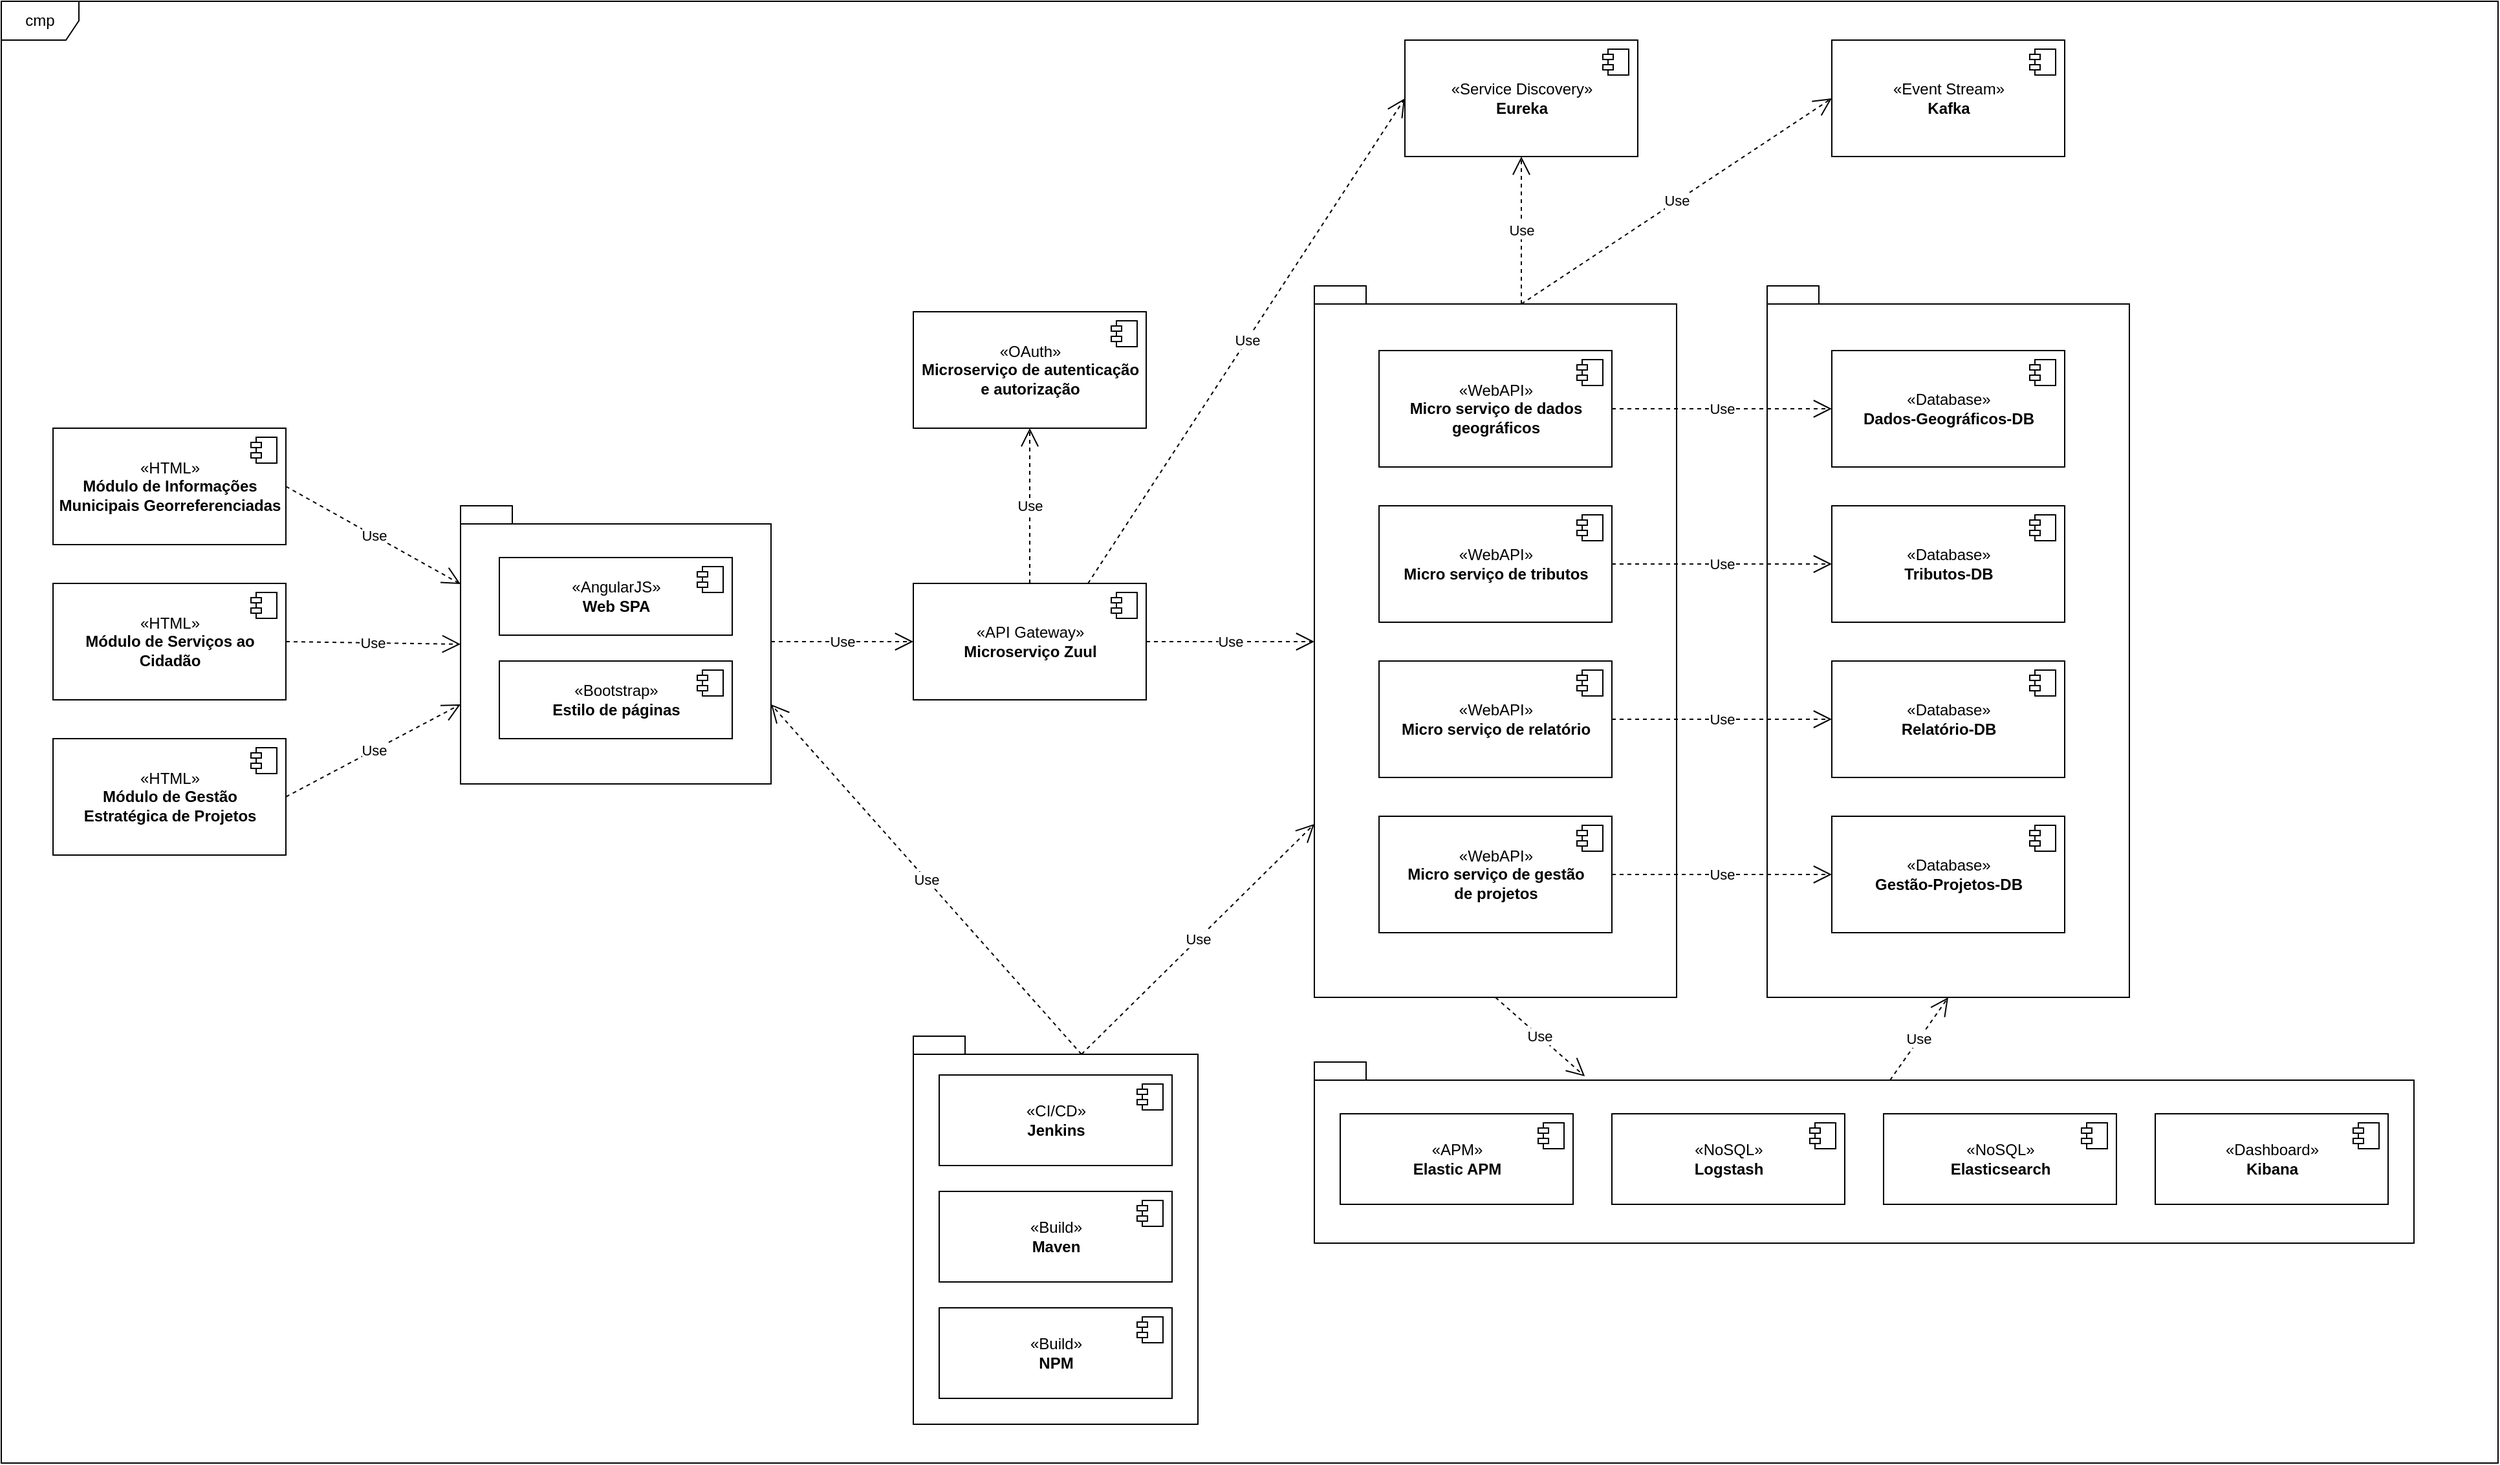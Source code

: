 <mxfile version="14.5.10" type="device"><diagram id="cscftTOlh_E6-0Rdv6Ml" name="Page-1"><mxGraphModel dx="3220" dy="1063" grid="1" gridSize="10" guides="1" tooltips="1" connect="1" arrows="1" fold="1" page="1" pageScale="1" pageWidth="850" pageHeight="1100" math="0" shadow="0"><root><mxCell id="0"/><mxCell id="1" parent="0"/><mxCell id="m4g5VAquagBu3URyxgkh-61" value="cmp" style="shape=umlFrame;whiteSpace=wrap;html=1;" parent="1" vertex="1"><mxGeometry x="-790" y="30" width="1930" height="1130" as="geometry"/></mxCell><mxCell id="m4g5VAquagBu3URyxgkh-53" value="" style="shape=folder;fontStyle=1;spacingTop=10;tabWidth=40;tabHeight=14;tabPosition=left;html=1;" parent="1" vertex="1"><mxGeometry x="-435" y="420" width="240" height="215" as="geometry"/></mxCell><mxCell id="m4g5VAquagBu3URyxgkh-37" value="" style="shape=folder;fontStyle=1;spacingTop=10;tabWidth=40;tabHeight=14;tabPosition=left;html=1;" parent="1" vertex="1"><mxGeometry x="575" y="250" width="280" height="550" as="geometry"/></mxCell><mxCell id="m4g5VAquagBu3URyxgkh-33" value="" style="shape=folder;fontStyle=1;spacingTop=10;tabWidth=40;tabHeight=14;tabPosition=left;html=1;" parent="1" vertex="1"><mxGeometry x="225" y="850" width="850" height="140" as="geometry"/></mxCell><mxCell id="m4g5VAquagBu3URyxgkh-17" value="" style="shape=folder;fontStyle=1;spacingTop=10;tabWidth=40;tabHeight=14;tabPosition=left;html=1;" parent="1" vertex="1"><mxGeometry x="-85" y="830" width="220" height="300" as="geometry"/></mxCell><mxCell id="m4g5VAquagBu3URyxgkh-3" value="" style="shape=folder;fontStyle=1;spacingTop=10;tabWidth=40;tabHeight=14;tabPosition=left;html=1;" parent="1" vertex="1"><mxGeometry x="225" y="250" width="280" height="550" as="geometry"/></mxCell><mxCell id="AFF5W_mdTSgkFH5la-7r-1" value="«OAuth»&lt;br&gt;&lt;b&gt;Microserviço de autenticação &lt;br&gt;e autorização&lt;/b&gt;" style="html=1;dropTarget=0;" parent="1" vertex="1"><mxGeometry x="-85" y="270" width="180" height="90" as="geometry"/></mxCell><mxCell id="AFF5W_mdTSgkFH5la-7r-2" value="" style="shape=module;jettyWidth=8;jettyHeight=4;" parent="AFF5W_mdTSgkFH5la-7r-1" vertex="1"><mxGeometry x="1" width="20" height="20" relative="1" as="geometry"><mxPoint x="-27" y="7" as="offset"/></mxGeometry></mxCell><mxCell id="AFF5W_mdTSgkFH5la-7r-3" value="«API Gateway»&lt;br&gt;&lt;b&gt;Microserviço Zuul&lt;/b&gt;" style="html=1;dropTarget=0;" parent="1" vertex="1"><mxGeometry x="-85" y="480" width="180" height="90" as="geometry"/></mxCell><mxCell id="AFF5W_mdTSgkFH5la-7r-4" value="" style="shape=module;jettyWidth=8;jettyHeight=4;" parent="AFF5W_mdTSgkFH5la-7r-3" vertex="1"><mxGeometry x="1" width="20" height="20" relative="1" as="geometry"><mxPoint x="-27" y="7" as="offset"/></mxGeometry></mxCell><mxCell id="AFF5W_mdTSgkFH5la-7r-5" value="Use" style="endArrow=open;endSize=12;dashed=1;html=1;exitX=0.5;exitY=0;exitDx=0;exitDy=0;entryX=0.5;entryY=1;entryDx=0;entryDy=0;" parent="1" source="AFF5W_mdTSgkFH5la-7r-3" target="AFF5W_mdTSgkFH5la-7r-1" edge="1"><mxGeometry width="160" relative="1" as="geometry"><mxPoint x="-75" y="310" as="sourcePoint"/><mxPoint x="85" y="310" as="targetPoint"/></mxGeometry></mxCell><mxCell id="AFF5W_mdTSgkFH5la-7r-6" value="«WebAPI»&lt;br&gt;&lt;b&gt;Micro serviço de relatório&lt;/b&gt;" style="html=1;dropTarget=0;" parent="1" vertex="1"><mxGeometry x="275" y="540" width="180" height="90" as="geometry"/></mxCell><mxCell id="AFF5W_mdTSgkFH5la-7r-7" value="" style="shape=module;jettyWidth=8;jettyHeight=4;" parent="AFF5W_mdTSgkFH5la-7r-6" vertex="1"><mxGeometry x="1" width="20" height="20" relative="1" as="geometry"><mxPoint x="-27" y="7" as="offset"/></mxGeometry></mxCell><mxCell id="AFF5W_mdTSgkFH5la-7r-8" value="«WebAPI»&lt;br&gt;&lt;b&gt;Micro serviço de gestão&lt;br&gt;de projetos&lt;br&gt;&lt;/b&gt;" style="html=1;dropTarget=0;" parent="1" vertex="1"><mxGeometry x="275" y="660" width="180" height="90" as="geometry"/></mxCell><mxCell id="AFF5W_mdTSgkFH5la-7r-9" value="" style="shape=module;jettyWidth=8;jettyHeight=4;" parent="AFF5W_mdTSgkFH5la-7r-8" vertex="1"><mxGeometry x="1" width="20" height="20" relative="1" as="geometry"><mxPoint x="-27" y="7" as="offset"/></mxGeometry></mxCell><mxCell id="AFF5W_mdTSgkFH5la-7r-10" value="«WebAPI»&lt;br&gt;&lt;b&gt;Micro serviço de tributos&lt;br&gt;&lt;/b&gt;" style="html=1;dropTarget=0;" parent="1" vertex="1"><mxGeometry x="275" y="420" width="180" height="90" as="geometry"/></mxCell><mxCell id="AFF5W_mdTSgkFH5la-7r-11" value="" style="shape=module;jettyWidth=8;jettyHeight=4;" parent="AFF5W_mdTSgkFH5la-7r-10" vertex="1"><mxGeometry x="1" width="20" height="20" relative="1" as="geometry"><mxPoint x="-27" y="7" as="offset"/></mxGeometry></mxCell><mxCell id="AFF5W_mdTSgkFH5la-7r-12" value="«WebAPI»&lt;br&gt;&lt;b&gt;Micro serviço de dados&lt;br&gt;geográficos&lt;br&gt;&lt;/b&gt;" style="html=1;dropTarget=0;" parent="1" vertex="1"><mxGeometry x="275" y="300" width="180" height="90" as="geometry"/></mxCell><mxCell id="AFF5W_mdTSgkFH5la-7r-13" value="" style="shape=module;jettyWidth=8;jettyHeight=4;" parent="AFF5W_mdTSgkFH5la-7r-12" vertex="1"><mxGeometry x="1" width="20" height="20" relative="1" as="geometry"><mxPoint x="-27" y="7" as="offset"/></mxGeometry></mxCell><mxCell id="AFF5W_mdTSgkFH5la-7r-26" value="«Database»&lt;br&gt;&lt;b&gt;Dados-Geográficos-DB&lt;/b&gt;" style="html=1;dropTarget=0;" parent="1" vertex="1"><mxGeometry x="625" y="300" width="180" height="90" as="geometry"/></mxCell><mxCell id="AFF5W_mdTSgkFH5la-7r-27" value="" style="shape=module;jettyWidth=8;jettyHeight=4;" parent="AFF5W_mdTSgkFH5la-7r-26" vertex="1"><mxGeometry x="1" width="20" height="20" relative="1" as="geometry"><mxPoint x="-27" y="7" as="offset"/></mxGeometry></mxCell><mxCell id="AFF5W_mdTSgkFH5la-7r-28" value="«Database»&lt;br&gt;&lt;b&gt;Tributos-DB&lt;/b&gt;" style="html=1;dropTarget=0;" parent="1" vertex="1"><mxGeometry x="625" y="420" width="180" height="90" as="geometry"/></mxCell><mxCell id="AFF5W_mdTSgkFH5la-7r-29" value="" style="shape=module;jettyWidth=8;jettyHeight=4;" parent="AFF5W_mdTSgkFH5la-7r-28" vertex="1"><mxGeometry x="1" width="20" height="20" relative="1" as="geometry"><mxPoint x="-27" y="7" as="offset"/></mxGeometry></mxCell><mxCell id="AFF5W_mdTSgkFH5la-7r-30" value="«Database»&lt;br&gt;&lt;b&gt;Relatório-DB&lt;/b&gt;" style="html=1;dropTarget=0;" parent="1" vertex="1"><mxGeometry x="625" y="540" width="180" height="90" as="geometry"/></mxCell><mxCell id="AFF5W_mdTSgkFH5la-7r-31" value="" style="shape=module;jettyWidth=8;jettyHeight=4;" parent="AFF5W_mdTSgkFH5la-7r-30" vertex="1"><mxGeometry x="1" width="20" height="20" relative="1" as="geometry"><mxPoint x="-27" y="7" as="offset"/></mxGeometry></mxCell><mxCell id="AFF5W_mdTSgkFH5la-7r-32" value="«Database»&lt;br&gt;&lt;b&gt;Gestão-Projetos-DB&lt;/b&gt;" style="html=1;dropTarget=0;" parent="1" vertex="1"><mxGeometry x="625" y="660" width="180" height="90" as="geometry"/></mxCell><mxCell id="AFF5W_mdTSgkFH5la-7r-33" value="" style="shape=module;jettyWidth=8;jettyHeight=4;" parent="AFF5W_mdTSgkFH5la-7r-32" vertex="1"><mxGeometry x="1" width="20" height="20" relative="1" as="geometry"><mxPoint x="-27" y="7" as="offset"/></mxGeometry></mxCell><mxCell id="AFF5W_mdTSgkFH5la-7r-34" value="Use" style="endArrow=open;endSize=12;dashed=1;html=1;exitX=1;exitY=0.5;exitDx=0;exitDy=0;entryX=0;entryY=0.5;entryDx=0;entryDy=0;" parent="1" source="AFF5W_mdTSgkFH5la-7r-12" target="AFF5W_mdTSgkFH5la-7r-26" edge="1"><mxGeometry width="160" relative="1" as="geometry"><mxPoint x="205" y="580" as="sourcePoint"/><mxPoint x="365" y="580" as="targetPoint"/></mxGeometry></mxCell><mxCell id="AFF5W_mdTSgkFH5la-7r-35" value="Use" style="endArrow=open;endSize=12;dashed=1;html=1;exitX=1;exitY=0.5;exitDx=0;exitDy=0;entryX=0;entryY=0.5;entryDx=0;entryDy=0;" parent="1" source="AFF5W_mdTSgkFH5la-7r-10" target="AFF5W_mdTSgkFH5la-7r-28" edge="1"><mxGeometry width="160" relative="1" as="geometry"><mxPoint x="205" y="580" as="sourcePoint"/><mxPoint x="365" y="580" as="targetPoint"/></mxGeometry></mxCell><mxCell id="AFF5W_mdTSgkFH5la-7r-36" value="Use" style="endArrow=open;endSize=12;dashed=1;html=1;exitX=1;exitY=0.5;exitDx=0;exitDy=0;entryX=0;entryY=0.5;entryDx=0;entryDy=0;" parent="1" source="AFF5W_mdTSgkFH5la-7r-6" target="AFF5W_mdTSgkFH5la-7r-30" edge="1"><mxGeometry width="160" relative="1" as="geometry"><mxPoint x="205" y="580" as="sourcePoint"/><mxPoint x="365" y="580" as="targetPoint"/></mxGeometry></mxCell><mxCell id="AFF5W_mdTSgkFH5la-7r-37" value="Use" style="endArrow=open;endSize=12;dashed=1;html=1;exitX=1;exitY=0.5;exitDx=0;exitDy=0;entryX=0;entryY=0.5;entryDx=0;entryDy=0;" parent="1" source="AFF5W_mdTSgkFH5la-7r-8" target="AFF5W_mdTSgkFH5la-7r-32" edge="1"><mxGeometry width="160" relative="1" as="geometry"><mxPoint x="205" y="580" as="sourcePoint"/><mxPoint x="365" y="580" as="targetPoint"/></mxGeometry></mxCell><mxCell id="AFF5W_mdTSgkFH5la-7r-38" value="«CI/CD»&lt;br&gt;&lt;b&gt;Jenkins&lt;/b&gt;" style="html=1;dropTarget=0;" parent="1" vertex="1"><mxGeometry x="-65" y="860" width="180" height="70" as="geometry"/></mxCell><mxCell id="AFF5W_mdTSgkFH5la-7r-39" value="" style="shape=module;jettyWidth=8;jettyHeight=4;" parent="AFF5W_mdTSgkFH5la-7r-38" vertex="1"><mxGeometry x="1" width="20" height="20" relative="1" as="geometry"><mxPoint x="-27" y="7" as="offset"/></mxGeometry></mxCell><mxCell id="m4g5VAquagBu3URyxgkh-1" value="«Service Discovery»&lt;br&gt;&lt;b&gt;Eureka&lt;/b&gt;" style="html=1;dropTarget=0;" parent="1" vertex="1"><mxGeometry x="295" y="60" width="180" height="90" as="geometry"/></mxCell><mxCell id="m4g5VAquagBu3URyxgkh-2" value="" style="shape=module;jettyWidth=8;jettyHeight=4;" parent="m4g5VAquagBu3URyxgkh-1" vertex="1"><mxGeometry x="1" width="20" height="20" relative="1" as="geometry"><mxPoint x="-27" y="7" as="offset"/></mxGeometry></mxCell><mxCell id="m4g5VAquagBu3URyxgkh-4" value="Use" style="endArrow=open;endSize=12;dashed=1;html=1;exitX=1;exitY=0.5;exitDx=0;exitDy=0;" parent="1" source="AFF5W_mdTSgkFH5la-7r-3" target="m4g5VAquagBu3URyxgkh-3" edge="1"><mxGeometry width="160" relative="1" as="geometry"><mxPoint x="465" y="600" as="sourcePoint"/><mxPoint x="625" y="600" as="targetPoint"/></mxGeometry></mxCell><mxCell id="m4g5VAquagBu3URyxgkh-15" value="«Build»&lt;br&gt;&lt;b&gt;Maven&lt;/b&gt;" style="html=1;dropTarget=0;" parent="1" vertex="1"><mxGeometry x="-65" y="950" width="180" height="70" as="geometry"/></mxCell><mxCell id="m4g5VAquagBu3URyxgkh-16" value="" style="shape=module;jettyWidth=8;jettyHeight=4;" parent="m4g5VAquagBu3URyxgkh-15" vertex="1"><mxGeometry x="1" width="20" height="20" relative="1" as="geometry"><mxPoint x="-27" y="7" as="offset"/></mxGeometry></mxCell><mxCell id="m4g5VAquagBu3URyxgkh-18" value="Use" style="endArrow=open;endSize=12;dashed=1;html=1;exitX=0;exitY=0;exitDx=130;exitDy=14;exitPerimeter=0;entryX=0;entryY=0;entryDx=0;entryDy=416;entryPerimeter=0;" parent="1" source="m4g5VAquagBu3URyxgkh-17" target="m4g5VAquagBu3URyxgkh-3" edge="1"><mxGeometry width="160" relative="1" as="geometry"><mxPoint x="195" y="750" as="sourcePoint"/><mxPoint x="355" y="750" as="targetPoint"/></mxGeometry></mxCell><mxCell id="m4g5VAquagBu3URyxgkh-20" value="Use" style="endArrow=open;endSize=12;dashed=1;html=1;exitX=0;exitY=0;exitDx=160;exitDy=14;exitPerimeter=0;entryX=0.5;entryY=1;entryDx=0;entryDy=0;" parent="1" source="m4g5VAquagBu3URyxgkh-3" target="m4g5VAquagBu3URyxgkh-1" edge="1"><mxGeometry width="160" relative="1" as="geometry"><mxPoint x="325" y="220" as="sourcePoint"/><mxPoint x="485" y="220" as="targetPoint"/></mxGeometry></mxCell><mxCell id="m4g5VAquagBu3URyxgkh-22" value="«NoSQL»&lt;br&gt;&lt;b&gt;Elasticsearch&lt;/b&gt;" style="html=1;dropTarget=0;" parent="1" vertex="1"><mxGeometry x="665" y="890" width="180" height="70" as="geometry"/></mxCell><mxCell id="m4g5VAquagBu3URyxgkh-23" value="" style="shape=module;jettyWidth=8;jettyHeight=4;" parent="m4g5VAquagBu3URyxgkh-22" vertex="1"><mxGeometry x="1" width="20" height="20" relative="1" as="geometry"><mxPoint x="-27" y="7" as="offset"/></mxGeometry></mxCell><mxCell id="m4g5VAquagBu3URyxgkh-24" value="«Dashboard»&lt;br&gt;&lt;b&gt;Kibana&lt;/b&gt;" style="html=1;dropTarget=0;" parent="1" vertex="1"><mxGeometry x="875" y="890" width="180" height="70" as="geometry"/></mxCell><mxCell id="m4g5VAquagBu3URyxgkh-25" value="" style="shape=module;jettyWidth=8;jettyHeight=4;" parent="m4g5VAquagBu3URyxgkh-24" vertex="1"><mxGeometry x="1" width="20" height="20" relative="1" as="geometry"><mxPoint x="-27" y="7" as="offset"/></mxGeometry></mxCell><mxCell id="m4g5VAquagBu3URyxgkh-26" value="«NoSQL»&lt;br&gt;&lt;b&gt;Logstash&lt;/b&gt;" style="html=1;dropTarget=0;" parent="1" vertex="1"><mxGeometry x="455" y="890" width="180" height="70" as="geometry"/></mxCell><mxCell id="m4g5VAquagBu3URyxgkh-27" value="" style="shape=module;jettyWidth=8;jettyHeight=4;" parent="m4g5VAquagBu3URyxgkh-26" vertex="1"><mxGeometry x="1" width="20" height="20" relative="1" as="geometry"><mxPoint x="-27" y="7" as="offset"/></mxGeometry></mxCell><mxCell id="m4g5VAquagBu3URyxgkh-31" value="«APM»&lt;br&gt;&lt;b&gt;Elastic APM&lt;/b&gt;" style="html=1;dropTarget=0;" parent="1" vertex="1"><mxGeometry x="245" y="890" width="180" height="70" as="geometry"/></mxCell><mxCell id="m4g5VAquagBu3URyxgkh-32" value="" style="shape=module;jettyWidth=8;jettyHeight=4;" parent="m4g5VAquagBu3URyxgkh-31" vertex="1"><mxGeometry x="1" width="20" height="20" relative="1" as="geometry"><mxPoint x="-27" y="7" as="offset"/></mxGeometry></mxCell><mxCell id="m4g5VAquagBu3URyxgkh-36" value="Use" style="endArrow=open;endSize=12;dashed=1;html=1;exitX=0.5;exitY=1;exitDx=0;exitDy=0;exitPerimeter=0;entryX=0.246;entryY=0.079;entryDx=0;entryDy=0;entryPerimeter=0;" parent="1" source="m4g5VAquagBu3URyxgkh-3" target="m4g5VAquagBu3URyxgkh-33" edge="1"><mxGeometry width="160" relative="1" as="geometry"><mxPoint x="705" y="690" as="sourcePoint"/><mxPoint x="590" y="1055" as="targetPoint"/></mxGeometry></mxCell><mxCell id="m4g5VAquagBu3URyxgkh-38" value="«HTML»&lt;br&gt;&lt;b&gt;Módulo de Informações &lt;br&gt;Municipais Georreferenciadas&lt;/b&gt;" style="html=1;dropTarget=0;" parent="1" vertex="1"><mxGeometry x="-750" y="360" width="180" height="90" as="geometry"/></mxCell><mxCell id="m4g5VAquagBu3URyxgkh-39" value="" style="shape=module;jettyWidth=8;jettyHeight=4;" parent="m4g5VAquagBu3URyxgkh-38" vertex="1"><mxGeometry x="1" width="20" height="20" relative="1" as="geometry"><mxPoint x="-27" y="7" as="offset"/></mxGeometry></mxCell><mxCell id="m4g5VAquagBu3URyxgkh-40" value="«HTML»&lt;br&gt;&lt;b&gt;Módulo de Serviços ao &lt;br&gt;Cidadão&lt;/b&gt;" style="html=1;dropTarget=0;" parent="1" vertex="1"><mxGeometry x="-750" y="480" width="180" height="90" as="geometry"/></mxCell><mxCell id="m4g5VAquagBu3URyxgkh-41" value="" style="shape=module;jettyWidth=8;jettyHeight=4;" parent="m4g5VAquagBu3URyxgkh-40" vertex="1"><mxGeometry x="1" width="20" height="20" relative="1" as="geometry"><mxPoint x="-27" y="7" as="offset"/></mxGeometry></mxCell><mxCell id="m4g5VAquagBu3URyxgkh-42" value="«HTML»&lt;br&gt;&lt;b&gt;Módulo de Gestão &lt;br&gt;Estratégica de Projetos&lt;/b&gt;" style="html=1;dropTarget=0;" parent="1" vertex="1"><mxGeometry x="-750" y="600" width="180" height="90" as="geometry"/></mxCell><mxCell id="m4g5VAquagBu3URyxgkh-43" value="" style="shape=module;jettyWidth=8;jettyHeight=4;" parent="m4g5VAquagBu3URyxgkh-42" vertex="1"><mxGeometry x="1" width="20" height="20" relative="1" as="geometry"><mxPoint x="-27" y="7" as="offset"/></mxGeometry></mxCell><mxCell id="m4g5VAquagBu3URyxgkh-52" value="Use" style="endArrow=open;endSize=12;dashed=1;html=1;entryX=0;entryY=0.5;entryDx=0;entryDy=0;" parent="1" target="AFF5W_mdTSgkFH5la-7r-3" edge="1"><mxGeometry width="160" relative="1" as="geometry"><mxPoint x="-195" y="525" as="sourcePoint"/><mxPoint x="45" y="630" as="targetPoint"/></mxGeometry></mxCell><mxCell id="m4g5VAquagBu3URyxgkh-55" value="«Event Stream»&lt;br&gt;&lt;b&gt;Kafka&lt;/b&gt;" style="html=1;dropTarget=0;" parent="1" vertex="1"><mxGeometry x="625" y="60" width="180" height="90" as="geometry"/></mxCell><mxCell id="m4g5VAquagBu3URyxgkh-56" value="" style="shape=module;jettyWidth=8;jettyHeight=4;" parent="m4g5VAquagBu3URyxgkh-55" vertex="1"><mxGeometry x="1" width="20" height="20" relative="1" as="geometry"><mxPoint x="-27" y="7" as="offset"/></mxGeometry></mxCell><mxCell id="m4g5VAquagBu3URyxgkh-57" value="Use" style="endArrow=open;endSize=12;dashed=1;html=1;exitX=0;exitY=0;exitDx=130;exitDy=14;exitPerimeter=0;entryX=0;entryY=0;entryDx=240;entryDy=153.5;entryPerimeter=0;" parent="1" source="m4g5VAquagBu3URyxgkh-17" target="m4g5VAquagBu3URyxgkh-53" edge="1"><mxGeometry width="160" relative="1" as="geometry"><mxPoint x="285" y="480" as="sourcePoint"/><mxPoint x="445" y="480" as="targetPoint"/></mxGeometry></mxCell><mxCell id="m4g5VAquagBu3URyxgkh-59" value="Use" style="endArrow=open;endSize=12;dashed=1;html=1;entryX=0;entryY=0.5;entryDx=0;entryDy=0;exitX=0;exitY=0;exitDx=160;exitDy=14;exitPerimeter=0;" parent="1" source="m4g5VAquagBu3URyxgkh-3" target="m4g5VAquagBu3URyxgkh-55" edge="1"><mxGeometry width="160" relative="1" as="geometry"><mxPoint x="315" y="580" as="sourcePoint"/><mxPoint x="475" y="580" as="targetPoint"/></mxGeometry></mxCell><mxCell id="m4g5VAquagBu3URyxgkh-62" value="Use" style="endArrow=open;endSize=12;dashed=1;html=1;exitX=0;exitY=0;exitDx=445;exitDy=14;exitPerimeter=0;entryX=0.5;entryY=1;entryDx=0;entryDy=0;entryPerimeter=0;" parent="1" source="m4g5VAquagBu3URyxgkh-33" target="m4g5VAquagBu3URyxgkh-37" edge="1"><mxGeometry width="160" relative="1" as="geometry"><mxPoint x="720" y="760" as="sourcePoint"/><mxPoint x="880" y="760" as="targetPoint"/></mxGeometry></mxCell><mxCell id="W18WvXnUvjI6HwNP94yO-2" value="«AngularJS»&lt;br&gt;&lt;b&gt;Web SPA&lt;/b&gt;" style="html=1;dropTarget=0;" parent="1" vertex="1"><mxGeometry x="-405" y="460" width="180" height="60" as="geometry"/></mxCell><mxCell id="W18WvXnUvjI6HwNP94yO-3" value="" style="shape=module;jettyWidth=8;jettyHeight=4;" parent="W18WvXnUvjI6HwNP94yO-2" vertex="1"><mxGeometry x="1" width="20" height="20" relative="1" as="geometry"><mxPoint x="-27" y="7" as="offset"/></mxGeometry></mxCell><mxCell id="W18WvXnUvjI6HwNP94yO-4" value="«Bootstrap»&lt;br&gt;&lt;b&gt;Estilo de páginas&lt;/b&gt;" style="html=1;dropTarget=0;" parent="1" vertex="1"><mxGeometry x="-405" y="540" width="180" height="60" as="geometry"/></mxCell><mxCell id="W18WvXnUvjI6HwNP94yO-5" value="" style="shape=module;jettyWidth=8;jettyHeight=4;" parent="W18WvXnUvjI6HwNP94yO-4" vertex="1"><mxGeometry x="1" width="20" height="20" relative="1" as="geometry"><mxPoint x="-27" y="7" as="offset"/></mxGeometry></mxCell><mxCell id="W18WvXnUvjI6HwNP94yO-8" value="Use" style="endArrow=open;endSize=12;dashed=1;html=1;exitX=1;exitY=0.5;exitDx=0;exitDy=0;entryX=0;entryY=0;entryDx=0;entryDy=60.5;entryPerimeter=0;" parent="1" source="m4g5VAquagBu3URyxgkh-38" target="m4g5VAquagBu3URyxgkh-53" edge="1"><mxGeometry width="160" relative="1" as="geometry"><mxPoint x="-450" y="540" as="sourcePoint"/><mxPoint x="-290" y="540" as="targetPoint"/></mxGeometry></mxCell><mxCell id="W18WvXnUvjI6HwNP94yO-10" value="Use" style="endArrow=open;endSize=12;dashed=1;html=1;exitX=1;exitY=0.5;exitDx=0;exitDy=0;entryX=0;entryY=0;entryDx=0;entryDy=107;entryPerimeter=0;" parent="1" source="m4g5VAquagBu3URyxgkh-40" target="m4g5VAquagBu3URyxgkh-53" edge="1"><mxGeometry width="160" relative="1" as="geometry"><mxPoint x="-450" y="540" as="sourcePoint"/><mxPoint x="-340" y="540" as="targetPoint"/></mxGeometry></mxCell><mxCell id="W18WvXnUvjI6HwNP94yO-11" value="Use" style="endArrow=open;endSize=12;dashed=1;html=1;exitX=1;exitY=0.5;exitDx=0;exitDy=0;entryX=0;entryY=0;entryDx=0;entryDy=153.5;entryPerimeter=0;" parent="1" source="m4g5VAquagBu3URyxgkh-42" target="m4g5VAquagBu3URyxgkh-53" edge="1"><mxGeometry width="160" relative="1" as="geometry"><mxPoint x="-450" y="540" as="sourcePoint"/><mxPoint x="-290" y="540" as="targetPoint"/></mxGeometry></mxCell><mxCell id="W18WvXnUvjI6HwNP94yO-12" value="«Build»&lt;br&gt;&lt;b&gt;NPM&lt;/b&gt;" style="html=1;dropTarget=0;" parent="1" vertex="1"><mxGeometry x="-65" y="1040" width="180" height="70" as="geometry"/></mxCell><mxCell id="W18WvXnUvjI6HwNP94yO-13" value="" style="shape=module;jettyWidth=8;jettyHeight=4;" parent="W18WvXnUvjI6HwNP94yO-12" vertex="1"><mxGeometry x="1" width="20" height="20" relative="1" as="geometry"><mxPoint x="-27" y="7" as="offset"/></mxGeometry></mxCell><mxCell id="W18WvXnUvjI6HwNP94yO-14" value="Use" style="endArrow=open;endSize=12;dashed=1;html=1;exitX=0.75;exitY=0;exitDx=0;exitDy=0;entryX=0;entryY=0.5;entryDx=0;entryDy=0;" parent="1" source="AFF5W_mdTSgkFH5la-7r-3" target="m4g5VAquagBu3URyxgkh-1" edge="1"><mxGeometry width="160" relative="1" as="geometry"><mxPoint x="80" y="650" as="sourcePoint"/><mxPoint x="240" y="650" as="targetPoint"/></mxGeometry></mxCell></root></mxGraphModel></diagram></mxfile>